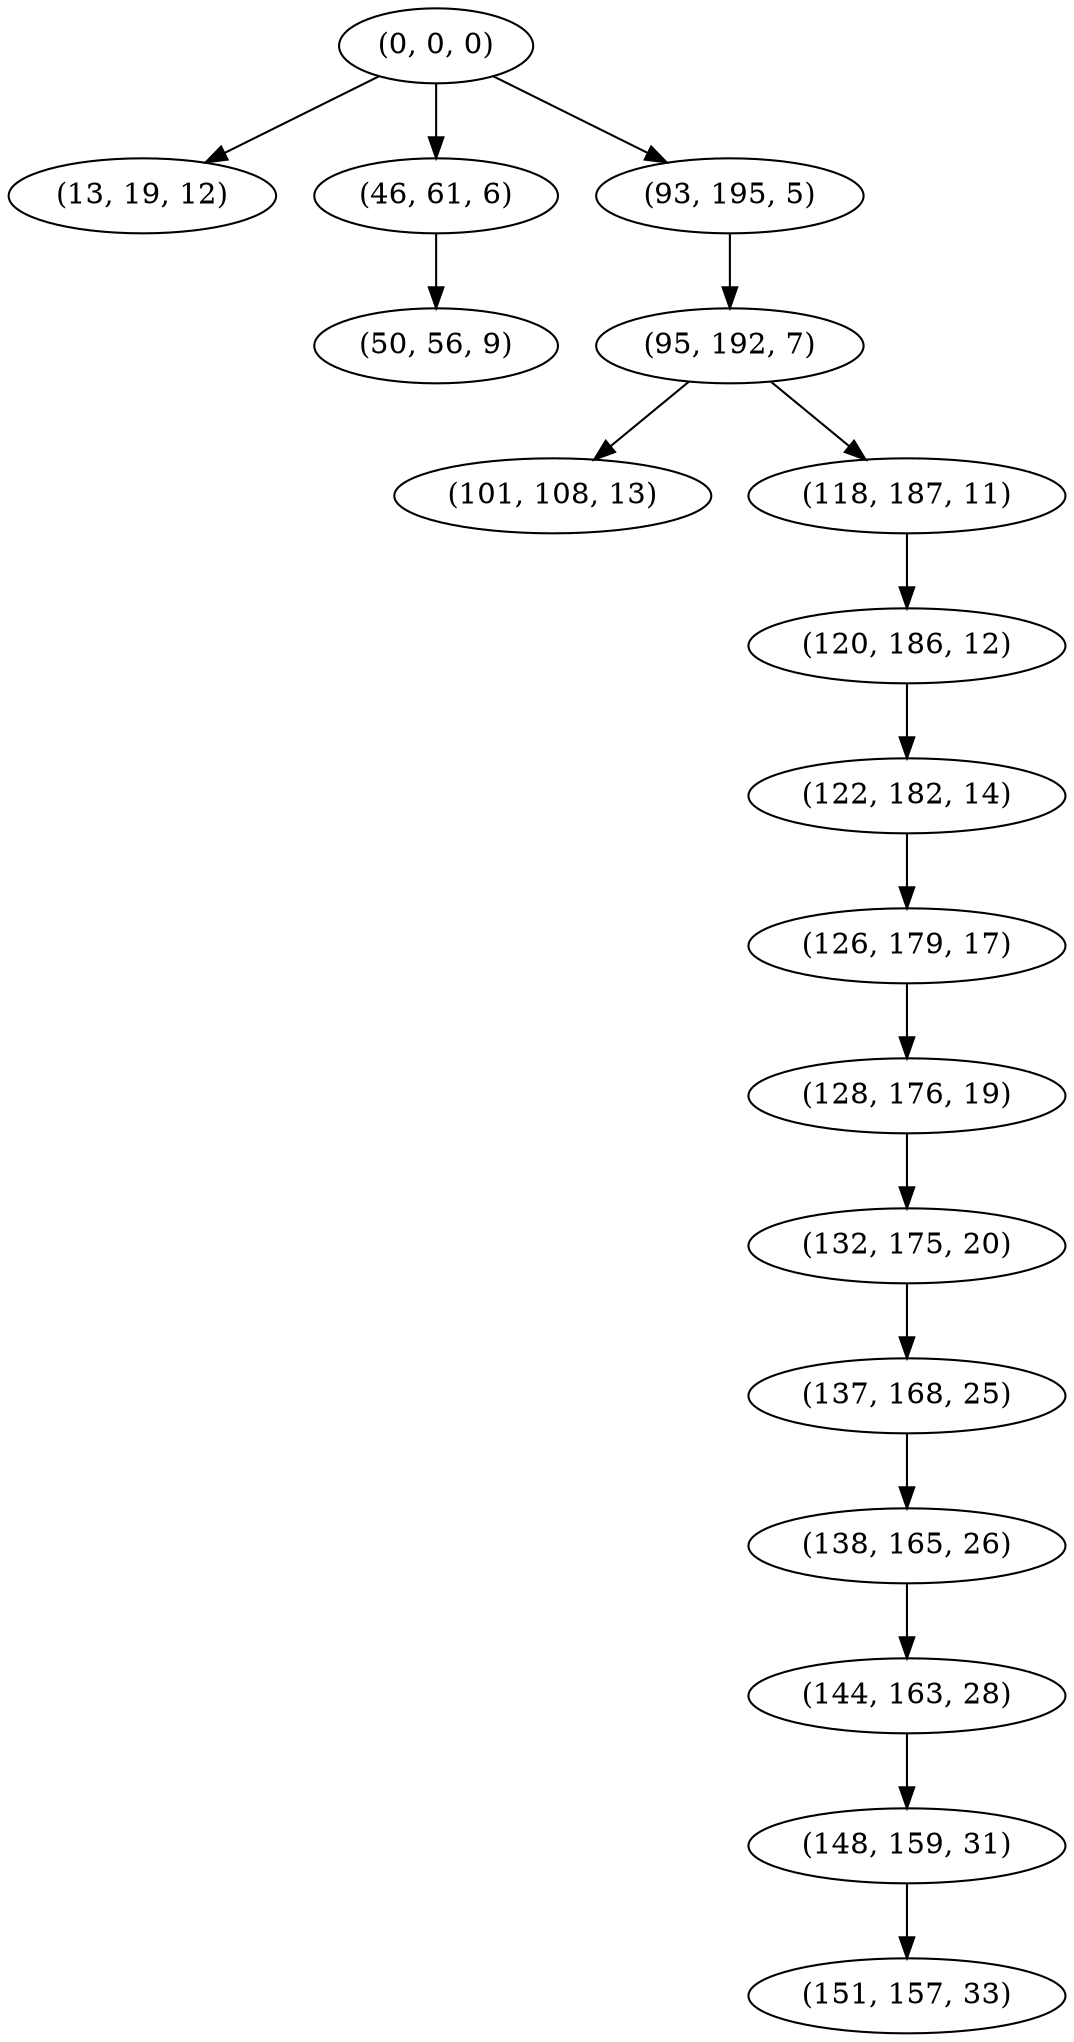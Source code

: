 digraph tree {
    "(0, 0, 0)";
    "(13, 19, 12)";
    "(46, 61, 6)";
    "(50, 56, 9)";
    "(93, 195, 5)";
    "(95, 192, 7)";
    "(101, 108, 13)";
    "(118, 187, 11)";
    "(120, 186, 12)";
    "(122, 182, 14)";
    "(126, 179, 17)";
    "(128, 176, 19)";
    "(132, 175, 20)";
    "(137, 168, 25)";
    "(138, 165, 26)";
    "(144, 163, 28)";
    "(148, 159, 31)";
    "(151, 157, 33)";
    "(0, 0, 0)" -> "(13, 19, 12)";
    "(0, 0, 0)" -> "(46, 61, 6)";
    "(0, 0, 0)" -> "(93, 195, 5)";
    "(46, 61, 6)" -> "(50, 56, 9)";
    "(93, 195, 5)" -> "(95, 192, 7)";
    "(95, 192, 7)" -> "(101, 108, 13)";
    "(95, 192, 7)" -> "(118, 187, 11)";
    "(118, 187, 11)" -> "(120, 186, 12)";
    "(120, 186, 12)" -> "(122, 182, 14)";
    "(122, 182, 14)" -> "(126, 179, 17)";
    "(126, 179, 17)" -> "(128, 176, 19)";
    "(128, 176, 19)" -> "(132, 175, 20)";
    "(132, 175, 20)" -> "(137, 168, 25)";
    "(137, 168, 25)" -> "(138, 165, 26)";
    "(138, 165, 26)" -> "(144, 163, 28)";
    "(144, 163, 28)" -> "(148, 159, 31)";
    "(148, 159, 31)" -> "(151, 157, 33)";
}
